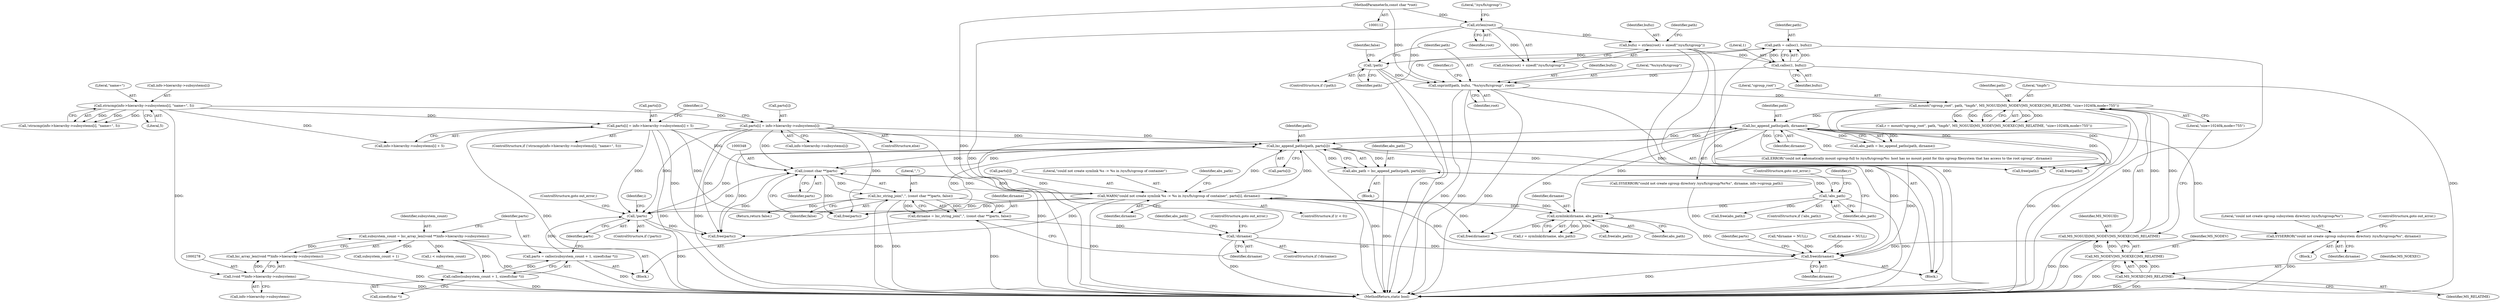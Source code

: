 digraph "0_lxc_592fd47a6245508b79fe6ac819fe6d3b2c1289be@pointer" {
"1000378" [label="(Call,SYSERROR(\"could not create cgroup subsystem directory /sys/fs/cgroup/%s\", dirname))"];
"1000357" [label="(Call,lxc_append_paths(path, dirname))"];
"1000214" [label="(Call,mount(\"cgroup_root\", path, \"tmpfs\", MS_NOSUID|MS_NODEV|MS_NOEXEC|MS_RELATIME, \"size=10240k,mode=755\"))"];
"1000207" [label="(Call,snprintf(path, bufsz, \"%s/sys/fs/cgroup\", root))"];
"1000203" [label="(Call,!path)"];
"1000197" [label="(Call,path = calloc(1, bufsz))"];
"1000199" [label="(Call,calloc(1, bufsz))"];
"1000118" [label="(Call,bufsz = strlen(root) + sizeof(\"/sys/fs/cgroup\"))"];
"1000121" [label="(Call,strlen(root))"];
"1000114" [label="(MethodParameterIn,const char *root)"];
"1000218" [label="(Call,MS_NOSUID|MS_NODEV|MS_NOEXEC|MS_RELATIME)"];
"1000220" [label="(Call,MS_NODEV|MS_NOEXEC|MS_RELATIME)"];
"1000222" [label="(Call,MS_NOEXEC|MS_RELATIME)"];
"1000670" [label="(Call,lxc_append_paths(path, parts[i]))"];
"1000347" [label="(Call,(const char **)parts)"];
"1000332" [label="(Call,parts[i] = info->hierarchy->subsystems[i])"];
"1000308" [label="(Call,strncmp(info->hierarchy->subsystems[i], \"name=\", 5))"];
"1000293" [label="(Call,!parts)"];
"1000284" [label="(Call,parts = calloc(subsystem_count + 1, sizeof(char *)))"];
"1000286" [label="(Call,calloc(subsystem_count + 1, sizeof(char *)))"];
"1000274" [label="(Call,subsystem_count = lxc_array_len((void **)info->hierarchy->subsystems))"];
"1000276" [label="(Call,lxc_array_len((void **)info->hierarchy->subsystems))"];
"1000277" [label="(Call,(void **)info->hierarchy->subsystems)"];
"1000688" [label="(Call,WARN(\"could not create symlink %s -> %s in /sys/fs/cgroup of container\", parts[i], dirname))"];
"1000681" [label="(Call,symlink(dirname, abs_path))"];
"1000676" [label="(Call,!abs_path)"];
"1000668" [label="(Call,abs_path = lxc_append_paths(path, parts[i]))"];
"1000318" [label="(Call,parts[i] = info->hierarchy->subsystems[i] + 5)"];
"1000352" [label="(Call,!dirname)"];
"1000343" [label="(Call,dirname = lxc_string_join(\",\", (const char **)parts, false))"];
"1000345" [label="(Call,lxc_string_join(\",\", (const char **)parts, false))"];
"1000719" [label="(Call,free(dirname))"];
"1000287" [label="(Call,subsystem_count + 1)"];
"1000730" [label="(Return,return false;)"];
"1000333" [label="(Call,parts[i])"];
"1000668" [label="(Call,abs_path = lxc_append_paths(path, parts[i]))"];
"1000217" [label="(Literal,\"tmpfs\")"];
"1000316" [label="(Literal,\"name=\")"];
"1000351" [label="(ControlStructure,if (!dirname))"];
"1000701" [label="(Call,free(parts))"];
"1000294" [label="(Identifier,parts)"];
"1000345" [label="(Call,lxc_string_join(\",\", (const char **)parts, false))"];
"1000293" [label="(Call,!parts)"];
"1000667" [label="(Block,)"];
"1000346" [label="(Literal,\",\")"];
"1000218" [label="(Call,MS_NOSUID|MS_NODEV|MS_NOEXEC|MS_RELATIME)"];
"1000307" [label="(Call,!strncmp(info->hierarchy->subsystems[i], \"name=\", 5))"];
"1000679" [label="(Call,r = symlink(dirname, abs_path))"];
"1000354" [label="(ControlStructure,goto out_error;)"];
"1000357" [label="(Call,lxc_append_paths(path, dirname))"];
"1000317" [label="(Literal,5)"];
"1000377" [label="(Block,)"];
"1000284" [label="(Call,parts = calloc(subsystem_count + 1, sizeof(char *)))"];
"1000219" [label="(Identifier,MS_NOSUID)"];
"1000276" [label="(Call,lxc_array_len((void **)info->hierarchy->subsystems))"];
"1000204" [label="(Identifier,path)"];
"1000295" [label="(ControlStructure,goto out_error;)"];
"1000290" [label="(Call,sizeof(char *))"];
"1000207" [label="(Call,snprintf(path, bufsz, \"%s/sys/fs/cgroup\", root))"];
"1000690" [label="(Call,parts[i])"];
"1000114" [label="(MethodParameterIn,const char *root)"];
"1000350" [label="(Identifier,false)"];
"1000124" [label="(Literal,\"/sys/fs/cgroup\")"];
"1000300" [label="(Call,i < subsystem_count)"];
"1000723" [label="(Call,free(abs_path))"];
"1000336" [label="(Call,info->hierarchy->subsystems[i])"];
"1000676" [label="(Call,!abs_path)"];
"1000732" [label="(MethodReturn,static bool)"];
"1000689" [label="(Literal,\"could not create symlink %s -> %s in /sys/fs/cgroup of container\")"];
"1000203" [label="(Call,!path)"];
"1000682" [label="(Identifier,dirname)"];
"1000681" [label="(Call,symlink(dirname, abs_path))"];
"1000717" [label="(Call,free(path))"];
"1000211" [label="(Identifier,root)"];
"1000120" [label="(Call,strlen(root) + sizeof(\"/sys/fs/cgroup\"))"];
"1000225" [label="(Literal,\"size=10240k,mode=755\")"];
"1000353" [label="(Identifier,dirname)"];
"1000699" [label="(Call,free(dirname))"];
"1000200" [label="(Literal,1)"];
"1000680" [label="(Identifier,r)"];
"1000358" [label="(Identifier,path)"];
"1000285" [label="(Identifier,parts)"];
"1000352" [label="(Call,!dirname)"];
"1000222" [label="(Call,MS_NOEXEC|MS_RELATIME)"];
"1000221" [label="(Identifier,MS_NODEV)"];
"1000199" [label="(Call,calloc(1, bufsz))"];
"1000359" [label="(Identifier,dirname)"];
"1000121" [label="(Call,strlen(root))"];
"1000695" [label="(Identifier,abs_path)"];
"1000709" [label="(Call,free(path))"];
"1000415" [label="(Call,ERROR(\"could not automatically mount cgroup-full to /sys/fs/cgroup/%s: host has no mount point for this cgroup filesystem that has access to the root cgroup\", dirname))"];
"1000688" [label="(Call,WARN(\"could not create symlink %s -> %s in /sys/fs/cgroup of container\", parts[i], dirname))"];
"1000694" [label="(Call,free(abs_path))"];
"1000197" [label="(Call,path = calloc(1, bufsz))"];
"1000675" [label="(ControlStructure,if (!abs_path))"];
"1000677" [label="(Identifier,abs_path)"];
"1000344" [label="(Identifier,dirname)"];
"1000693" [label="(Identifier,dirname)"];
"1000379" [label="(Literal,\"could not create cgroup subsystem directory /sys/fs/cgroup/%s\")"];
"1000306" [label="(ControlStructure,if (!strncmp(info->hierarchy->subsystems[i], \"name=\", 5)))"];
"1000670" [label="(Call,lxc_append_paths(path, parts[i]))"];
"1000274" [label="(Call,subsystem_count = lxc_array_len((void **)info->hierarchy->subsystems))"];
"1000678" [label="(ControlStructure,goto out_error;)"];
"1000721" [label="(Call,free(parts))"];
"1000119" [label="(Identifier,bufsz)"];
"1000122" [label="(Identifier,root)"];
"1000322" [label="(Call,info->hierarchy->subsystems[i] + 5)"];
"1000298" [label="(Identifier,i)"];
"1000206" [label="(Identifier,false)"];
"1000277" [label="(Call,(void **)info->hierarchy->subsystems)"];
"1000209" [label="(Identifier,bufsz)"];
"1000719" [label="(Call,free(dirname))"];
"1000116" [label="(Block,)"];
"1000356" [label="(Identifier,abs_path)"];
"1000381" [label="(ControlStructure,goto out_error;)"];
"1000118" [label="(Call,bufsz = strlen(root) + sizeof(\"/sys/fs/cgroup\"))"];
"1000127" [label="(Identifier,path)"];
"1000215" [label="(Literal,\"cgroup_root\")"];
"1000319" [label="(Call,parts[i])"];
"1000198" [label="(Identifier,path)"];
"1000343" [label="(Call,dirname = lxc_string_join(\",\", (const char **)parts, false))"];
"1000286" [label="(Call,calloc(subsystem_count + 1, sizeof(char *)))"];
"1000703" [label="(Call,dirname = NULL)"];
"1000347" [label="(Call,(const char **)parts)"];
"1000349" [label="(Identifier,parts)"];
"1000210" [label="(Literal,\"%s/sys/fs/cgroup\")"];
"1000214" [label="(Call,mount(\"cgroup_root\", path, \"tmpfs\", MS_NOSUID|MS_NODEV|MS_NOEXEC|MS_RELATIME, \"size=10240k,mode=755\"))"];
"1000672" [label="(Call,parts[i])"];
"1000279" [label="(Call,info->hierarchy->subsystems)"];
"1000683" [label="(Identifier,abs_path)"];
"1000331" [label="(ControlStructure,else)"];
"1000201" [label="(Identifier,bufsz)"];
"1000220" [label="(Call,MS_NODEV|MS_NOEXEC|MS_RELATIME)"];
"1000671" [label="(Identifier,path)"];
"1000309" [label="(Call,info->hierarchy->subsystems[i])"];
"1000245" [label="(Block,)"];
"1000528" [label="(Call,SYSERROR(\"could not create cgroup directory /sys/fs/cgroup/%s%s\", dirname, info->cgroup_path))"];
"1000380" [label="(Identifier,dirname)"];
"1000208" [label="(Identifier,path)"];
"1000318" [label="(Call,parts[i] = info->hierarchy->subsystems[i] + 5)"];
"1000275" [label="(Identifier,subsystem_count)"];
"1000216" [label="(Identifier,path)"];
"1000224" [label="(Identifier,MS_RELATIME)"];
"1000202" [label="(ControlStructure,if (!path))"];
"1000355" [label="(Call,abs_path = lxc_append_paths(path, dirname))"];
"1000720" [label="(Identifier,dirname)"];
"1000378" [label="(Call,SYSERROR(\"could not create cgroup subsystem directory /sys/fs/cgroup/%s\", dirname))"];
"1000213" [label="(Identifier,r)"];
"1000308" [label="(Call,strncmp(info->hierarchy->subsystems[i], \"name=\", 5))"];
"1000684" [label="(ControlStructure,if (r < 0))"];
"1000669" [label="(Identifier,abs_path)"];
"1000212" [label="(Call,r = mount(\"cgroup_root\", path, \"tmpfs\", MS_NOSUID|MS_NODEV|MS_NOEXEC|MS_RELATIME, \"size=10240k,mode=755\"))"];
"1000292" [label="(ControlStructure,if (!parts))"];
"1000332" [label="(Call,parts[i] = info->hierarchy->subsystems[i])"];
"1000304" [label="(Identifier,i)"];
"1000223" [label="(Identifier,MS_NOEXEC)"];
"1000722" [label="(Identifier,parts)"];
"1000134" [label="(Call,*dirname = NULL)"];
"1000378" -> "1000377"  [label="AST: "];
"1000378" -> "1000380"  [label="CFG: "];
"1000379" -> "1000378"  [label="AST: "];
"1000380" -> "1000378"  [label="AST: "];
"1000381" -> "1000378"  [label="CFG: "];
"1000378" -> "1000732"  [label="DDG: "];
"1000357" -> "1000378"  [label="DDG: "];
"1000378" -> "1000719"  [label="DDG: "];
"1000357" -> "1000355"  [label="AST: "];
"1000357" -> "1000359"  [label="CFG: "];
"1000358" -> "1000357"  [label="AST: "];
"1000359" -> "1000357"  [label="AST: "];
"1000355" -> "1000357"  [label="CFG: "];
"1000357" -> "1000355"  [label="DDG: "];
"1000357" -> "1000355"  [label="DDG: "];
"1000214" -> "1000357"  [label="DDG: "];
"1000670" -> "1000357"  [label="DDG: "];
"1000352" -> "1000357"  [label="DDG: "];
"1000357" -> "1000415"  [label="DDG: "];
"1000357" -> "1000528"  [label="DDG: "];
"1000357" -> "1000670"  [label="DDG: "];
"1000357" -> "1000681"  [label="DDG: "];
"1000357" -> "1000699"  [label="DDG: "];
"1000357" -> "1000709"  [label="DDG: "];
"1000357" -> "1000717"  [label="DDG: "];
"1000357" -> "1000719"  [label="DDG: "];
"1000214" -> "1000212"  [label="AST: "];
"1000214" -> "1000225"  [label="CFG: "];
"1000215" -> "1000214"  [label="AST: "];
"1000216" -> "1000214"  [label="AST: "];
"1000217" -> "1000214"  [label="AST: "];
"1000218" -> "1000214"  [label="AST: "];
"1000225" -> "1000214"  [label="AST: "];
"1000212" -> "1000214"  [label="CFG: "];
"1000214" -> "1000732"  [label="DDG: "];
"1000214" -> "1000732"  [label="DDG: "];
"1000214" -> "1000212"  [label="DDG: "];
"1000214" -> "1000212"  [label="DDG: "];
"1000214" -> "1000212"  [label="DDG: "];
"1000214" -> "1000212"  [label="DDG: "];
"1000214" -> "1000212"  [label="DDG: "];
"1000207" -> "1000214"  [label="DDG: "];
"1000218" -> "1000214"  [label="DDG: "];
"1000218" -> "1000214"  [label="DDG: "];
"1000214" -> "1000709"  [label="DDG: "];
"1000214" -> "1000717"  [label="DDG: "];
"1000207" -> "1000116"  [label="AST: "];
"1000207" -> "1000211"  [label="CFG: "];
"1000208" -> "1000207"  [label="AST: "];
"1000209" -> "1000207"  [label="AST: "];
"1000210" -> "1000207"  [label="AST: "];
"1000211" -> "1000207"  [label="AST: "];
"1000213" -> "1000207"  [label="CFG: "];
"1000207" -> "1000732"  [label="DDG: "];
"1000207" -> "1000732"  [label="DDG: "];
"1000207" -> "1000732"  [label="DDG: "];
"1000203" -> "1000207"  [label="DDG: "];
"1000199" -> "1000207"  [label="DDG: "];
"1000121" -> "1000207"  [label="DDG: "];
"1000114" -> "1000207"  [label="DDG: "];
"1000203" -> "1000202"  [label="AST: "];
"1000203" -> "1000204"  [label="CFG: "];
"1000204" -> "1000203"  [label="AST: "];
"1000206" -> "1000203"  [label="CFG: "];
"1000208" -> "1000203"  [label="CFG: "];
"1000203" -> "1000732"  [label="DDG: "];
"1000203" -> "1000732"  [label="DDG: "];
"1000197" -> "1000203"  [label="DDG: "];
"1000197" -> "1000116"  [label="AST: "];
"1000197" -> "1000199"  [label="CFG: "];
"1000198" -> "1000197"  [label="AST: "];
"1000199" -> "1000197"  [label="AST: "];
"1000204" -> "1000197"  [label="CFG: "];
"1000197" -> "1000732"  [label="DDG: "];
"1000199" -> "1000197"  [label="DDG: "];
"1000199" -> "1000197"  [label="DDG: "];
"1000199" -> "1000201"  [label="CFG: "];
"1000200" -> "1000199"  [label="AST: "];
"1000201" -> "1000199"  [label="AST: "];
"1000199" -> "1000732"  [label="DDG: "];
"1000118" -> "1000199"  [label="DDG: "];
"1000118" -> "1000116"  [label="AST: "];
"1000118" -> "1000120"  [label="CFG: "];
"1000119" -> "1000118"  [label="AST: "];
"1000120" -> "1000118"  [label="AST: "];
"1000127" -> "1000118"  [label="CFG: "];
"1000118" -> "1000732"  [label="DDG: "];
"1000118" -> "1000732"  [label="DDG: "];
"1000121" -> "1000118"  [label="DDG: "];
"1000121" -> "1000120"  [label="AST: "];
"1000121" -> "1000122"  [label="CFG: "];
"1000122" -> "1000121"  [label="AST: "];
"1000124" -> "1000121"  [label="CFG: "];
"1000121" -> "1000732"  [label="DDG: "];
"1000121" -> "1000120"  [label="DDG: "];
"1000114" -> "1000121"  [label="DDG: "];
"1000114" -> "1000112"  [label="AST: "];
"1000114" -> "1000732"  [label="DDG: "];
"1000218" -> "1000220"  [label="CFG: "];
"1000219" -> "1000218"  [label="AST: "];
"1000220" -> "1000218"  [label="AST: "];
"1000225" -> "1000218"  [label="CFG: "];
"1000218" -> "1000732"  [label="DDG: "];
"1000218" -> "1000732"  [label="DDG: "];
"1000220" -> "1000218"  [label="DDG: "];
"1000220" -> "1000218"  [label="DDG: "];
"1000220" -> "1000222"  [label="CFG: "];
"1000221" -> "1000220"  [label="AST: "];
"1000222" -> "1000220"  [label="AST: "];
"1000220" -> "1000732"  [label="DDG: "];
"1000220" -> "1000732"  [label="DDG: "];
"1000222" -> "1000220"  [label="DDG: "];
"1000222" -> "1000220"  [label="DDG: "];
"1000222" -> "1000224"  [label="CFG: "];
"1000223" -> "1000222"  [label="AST: "];
"1000224" -> "1000222"  [label="AST: "];
"1000222" -> "1000732"  [label="DDG: "];
"1000222" -> "1000732"  [label="DDG: "];
"1000670" -> "1000668"  [label="AST: "];
"1000670" -> "1000672"  [label="CFG: "];
"1000671" -> "1000670"  [label="AST: "];
"1000672" -> "1000670"  [label="AST: "];
"1000668" -> "1000670"  [label="CFG: "];
"1000670" -> "1000732"  [label="DDG: "];
"1000670" -> "1000293"  [label="DDG: "];
"1000670" -> "1000347"  [label="DDG: "];
"1000670" -> "1000668"  [label="DDG: "];
"1000670" -> "1000668"  [label="DDG: "];
"1000347" -> "1000670"  [label="DDG: "];
"1000332" -> "1000670"  [label="DDG: "];
"1000688" -> "1000670"  [label="DDG: "];
"1000318" -> "1000670"  [label="DDG: "];
"1000670" -> "1000688"  [label="DDG: "];
"1000670" -> "1000701"  [label="DDG: "];
"1000670" -> "1000709"  [label="DDG: "];
"1000670" -> "1000717"  [label="DDG: "];
"1000670" -> "1000721"  [label="DDG: "];
"1000347" -> "1000345"  [label="AST: "];
"1000347" -> "1000349"  [label="CFG: "];
"1000348" -> "1000347"  [label="AST: "];
"1000349" -> "1000347"  [label="AST: "];
"1000350" -> "1000347"  [label="CFG: "];
"1000347" -> "1000345"  [label="DDG: "];
"1000332" -> "1000347"  [label="DDG: "];
"1000293" -> "1000347"  [label="DDG: "];
"1000688" -> "1000347"  [label="DDG: "];
"1000318" -> "1000347"  [label="DDG: "];
"1000347" -> "1000688"  [label="DDG: "];
"1000347" -> "1000701"  [label="DDG: "];
"1000347" -> "1000721"  [label="DDG: "];
"1000332" -> "1000331"  [label="AST: "];
"1000332" -> "1000336"  [label="CFG: "];
"1000333" -> "1000332"  [label="AST: "];
"1000336" -> "1000332"  [label="AST: "];
"1000304" -> "1000332"  [label="CFG: "];
"1000332" -> "1000732"  [label="DDG: "];
"1000332" -> "1000732"  [label="DDG: "];
"1000332" -> "1000293"  [label="DDG: "];
"1000308" -> "1000332"  [label="DDG: "];
"1000332" -> "1000701"  [label="DDG: "];
"1000332" -> "1000721"  [label="DDG: "];
"1000308" -> "1000307"  [label="AST: "];
"1000308" -> "1000317"  [label="CFG: "];
"1000309" -> "1000308"  [label="AST: "];
"1000316" -> "1000308"  [label="AST: "];
"1000317" -> "1000308"  [label="AST: "];
"1000307" -> "1000308"  [label="CFG: "];
"1000308" -> "1000277"  [label="DDG: "];
"1000308" -> "1000307"  [label="DDG: "];
"1000308" -> "1000307"  [label="DDG: "];
"1000308" -> "1000307"  [label="DDG: "];
"1000308" -> "1000318"  [label="DDG: "];
"1000308" -> "1000322"  [label="DDG: "];
"1000293" -> "1000292"  [label="AST: "];
"1000293" -> "1000294"  [label="CFG: "];
"1000294" -> "1000293"  [label="AST: "];
"1000295" -> "1000293"  [label="CFG: "];
"1000298" -> "1000293"  [label="CFG: "];
"1000293" -> "1000732"  [label="DDG: "];
"1000284" -> "1000293"  [label="DDG: "];
"1000688" -> "1000293"  [label="DDG: "];
"1000318" -> "1000293"  [label="DDG: "];
"1000293" -> "1000721"  [label="DDG: "];
"1000284" -> "1000245"  [label="AST: "];
"1000284" -> "1000286"  [label="CFG: "];
"1000285" -> "1000284"  [label="AST: "];
"1000286" -> "1000284"  [label="AST: "];
"1000294" -> "1000284"  [label="CFG: "];
"1000284" -> "1000732"  [label="DDG: "];
"1000286" -> "1000284"  [label="DDG: "];
"1000286" -> "1000290"  [label="CFG: "];
"1000287" -> "1000286"  [label="AST: "];
"1000290" -> "1000286"  [label="AST: "];
"1000286" -> "1000732"  [label="DDG: "];
"1000274" -> "1000286"  [label="DDG: "];
"1000274" -> "1000245"  [label="AST: "];
"1000274" -> "1000276"  [label="CFG: "];
"1000275" -> "1000274"  [label="AST: "];
"1000276" -> "1000274"  [label="AST: "];
"1000285" -> "1000274"  [label="CFG: "];
"1000274" -> "1000732"  [label="DDG: "];
"1000276" -> "1000274"  [label="DDG: "];
"1000274" -> "1000287"  [label="DDG: "];
"1000274" -> "1000300"  [label="DDG: "];
"1000276" -> "1000277"  [label="CFG: "];
"1000277" -> "1000276"  [label="AST: "];
"1000276" -> "1000732"  [label="DDG: "];
"1000277" -> "1000276"  [label="DDG: "];
"1000277" -> "1000279"  [label="CFG: "];
"1000278" -> "1000277"  [label="AST: "];
"1000279" -> "1000277"  [label="AST: "];
"1000277" -> "1000732"  [label="DDG: "];
"1000688" -> "1000684"  [label="AST: "];
"1000688" -> "1000693"  [label="CFG: "];
"1000689" -> "1000688"  [label="AST: "];
"1000690" -> "1000688"  [label="AST: "];
"1000693" -> "1000688"  [label="AST: "];
"1000695" -> "1000688"  [label="CFG: "];
"1000688" -> "1000732"  [label="DDG: "];
"1000688" -> "1000732"  [label="DDG: "];
"1000688" -> "1000681"  [label="DDG: "];
"1000681" -> "1000688"  [label="DDG: "];
"1000688" -> "1000699"  [label="DDG: "];
"1000688" -> "1000701"  [label="DDG: "];
"1000688" -> "1000719"  [label="DDG: "];
"1000688" -> "1000721"  [label="DDG: "];
"1000681" -> "1000679"  [label="AST: "];
"1000681" -> "1000683"  [label="CFG: "];
"1000682" -> "1000681"  [label="AST: "];
"1000683" -> "1000681"  [label="AST: "];
"1000679" -> "1000681"  [label="CFG: "];
"1000681" -> "1000679"  [label="DDG: "];
"1000681" -> "1000679"  [label="DDG: "];
"1000676" -> "1000681"  [label="DDG: "];
"1000681" -> "1000694"  [label="DDG: "];
"1000681" -> "1000699"  [label="DDG: "];
"1000681" -> "1000719"  [label="DDG: "];
"1000676" -> "1000675"  [label="AST: "];
"1000676" -> "1000677"  [label="CFG: "];
"1000677" -> "1000676"  [label="AST: "];
"1000678" -> "1000676"  [label="CFG: "];
"1000680" -> "1000676"  [label="CFG: "];
"1000676" -> "1000732"  [label="DDG: "];
"1000668" -> "1000676"  [label="DDG: "];
"1000676" -> "1000723"  [label="DDG: "];
"1000668" -> "1000667"  [label="AST: "];
"1000669" -> "1000668"  [label="AST: "];
"1000677" -> "1000668"  [label="CFG: "];
"1000668" -> "1000732"  [label="DDG: "];
"1000318" -> "1000306"  [label="AST: "];
"1000318" -> "1000322"  [label="CFG: "];
"1000319" -> "1000318"  [label="AST: "];
"1000322" -> "1000318"  [label="AST: "];
"1000304" -> "1000318"  [label="CFG: "];
"1000318" -> "1000732"  [label="DDG: "];
"1000318" -> "1000732"  [label="DDG: "];
"1000318" -> "1000701"  [label="DDG: "];
"1000318" -> "1000721"  [label="DDG: "];
"1000352" -> "1000351"  [label="AST: "];
"1000352" -> "1000353"  [label="CFG: "];
"1000353" -> "1000352"  [label="AST: "];
"1000354" -> "1000352"  [label="CFG: "];
"1000356" -> "1000352"  [label="CFG: "];
"1000352" -> "1000732"  [label="DDG: "];
"1000343" -> "1000352"  [label="DDG: "];
"1000352" -> "1000719"  [label="DDG: "];
"1000343" -> "1000245"  [label="AST: "];
"1000343" -> "1000345"  [label="CFG: "];
"1000344" -> "1000343"  [label="AST: "];
"1000345" -> "1000343"  [label="AST: "];
"1000353" -> "1000343"  [label="CFG: "];
"1000343" -> "1000732"  [label="DDG: "];
"1000345" -> "1000343"  [label="DDG: "];
"1000345" -> "1000343"  [label="DDG: "];
"1000345" -> "1000343"  [label="DDG: "];
"1000345" -> "1000350"  [label="CFG: "];
"1000346" -> "1000345"  [label="AST: "];
"1000350" -> "1000345"  [label="AST: "];
"1000345" -> "1000732"  [label="DDG: "];
"1000345" -> "1000732"  [label="DDG: "];
"1000345" -> "1000730"  [label="DDG: "];
"1000719" -> "1000116"  [label="AST: "];
"1000719" -> "1000720"  [label="CFG: "];
"1000720" -> "1000719"  [label="AST: "];
"1000722" -> "1000719"  [label="CFG: "];
"1000719" -> "1000732"  [label="DDG: "];
"1000528" -> "1000719"  [label="DDG: "];
"1000703" -> "1000719"  [label="DDG: "];
"1000134" -> "1000719"  [label="DDG: "];
"1000415" -> "1000719"  [label="DDG: "];
}
